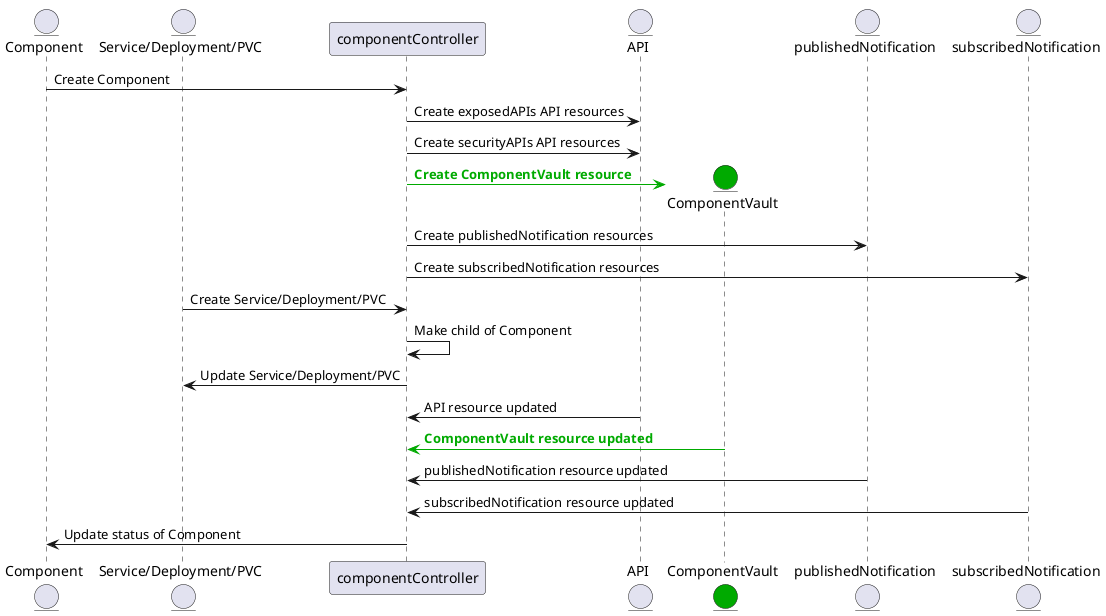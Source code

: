 @startuml

entity Component
entity "Service/Deployment/PVC"
participant componentController
entity API
entity ComponentVault #00AA00
entity publishedNotification
entity subscribedNotification

Component-> componentController: Create Component
componentController -> API: Create exposedAPIs API resources
componentController -> API: Create securityAPIs API resources
componentController -[#00AA00]> ComponentVault **: <b><color:#00AA00>Create ComponentVault resource</color></b> 
componentController -> publishedNotification: Create publishedNotification resources
componentController -> subscribedNotification: Create subscribedNotification resources


"Service/Deployment/PVC"-> componentController: Create Service/Deployment/PVC
componentController-> componentController: Make child of Component
componentController-> "Service/Deployment/PVC": Update Service/Deployment/PVC

API-> componentController: API resource updated 
ComponentVault-[#00AA00]> componentController : <b><color:#00AA00>ComponentVault resource updated</color></b> 
publishedNotification-> componentController: publishedNotification resource updated 
subscribedNotification-> componentController: subscribedNotification resource updated 
componentController -> Component: Update status of Component

@enduml